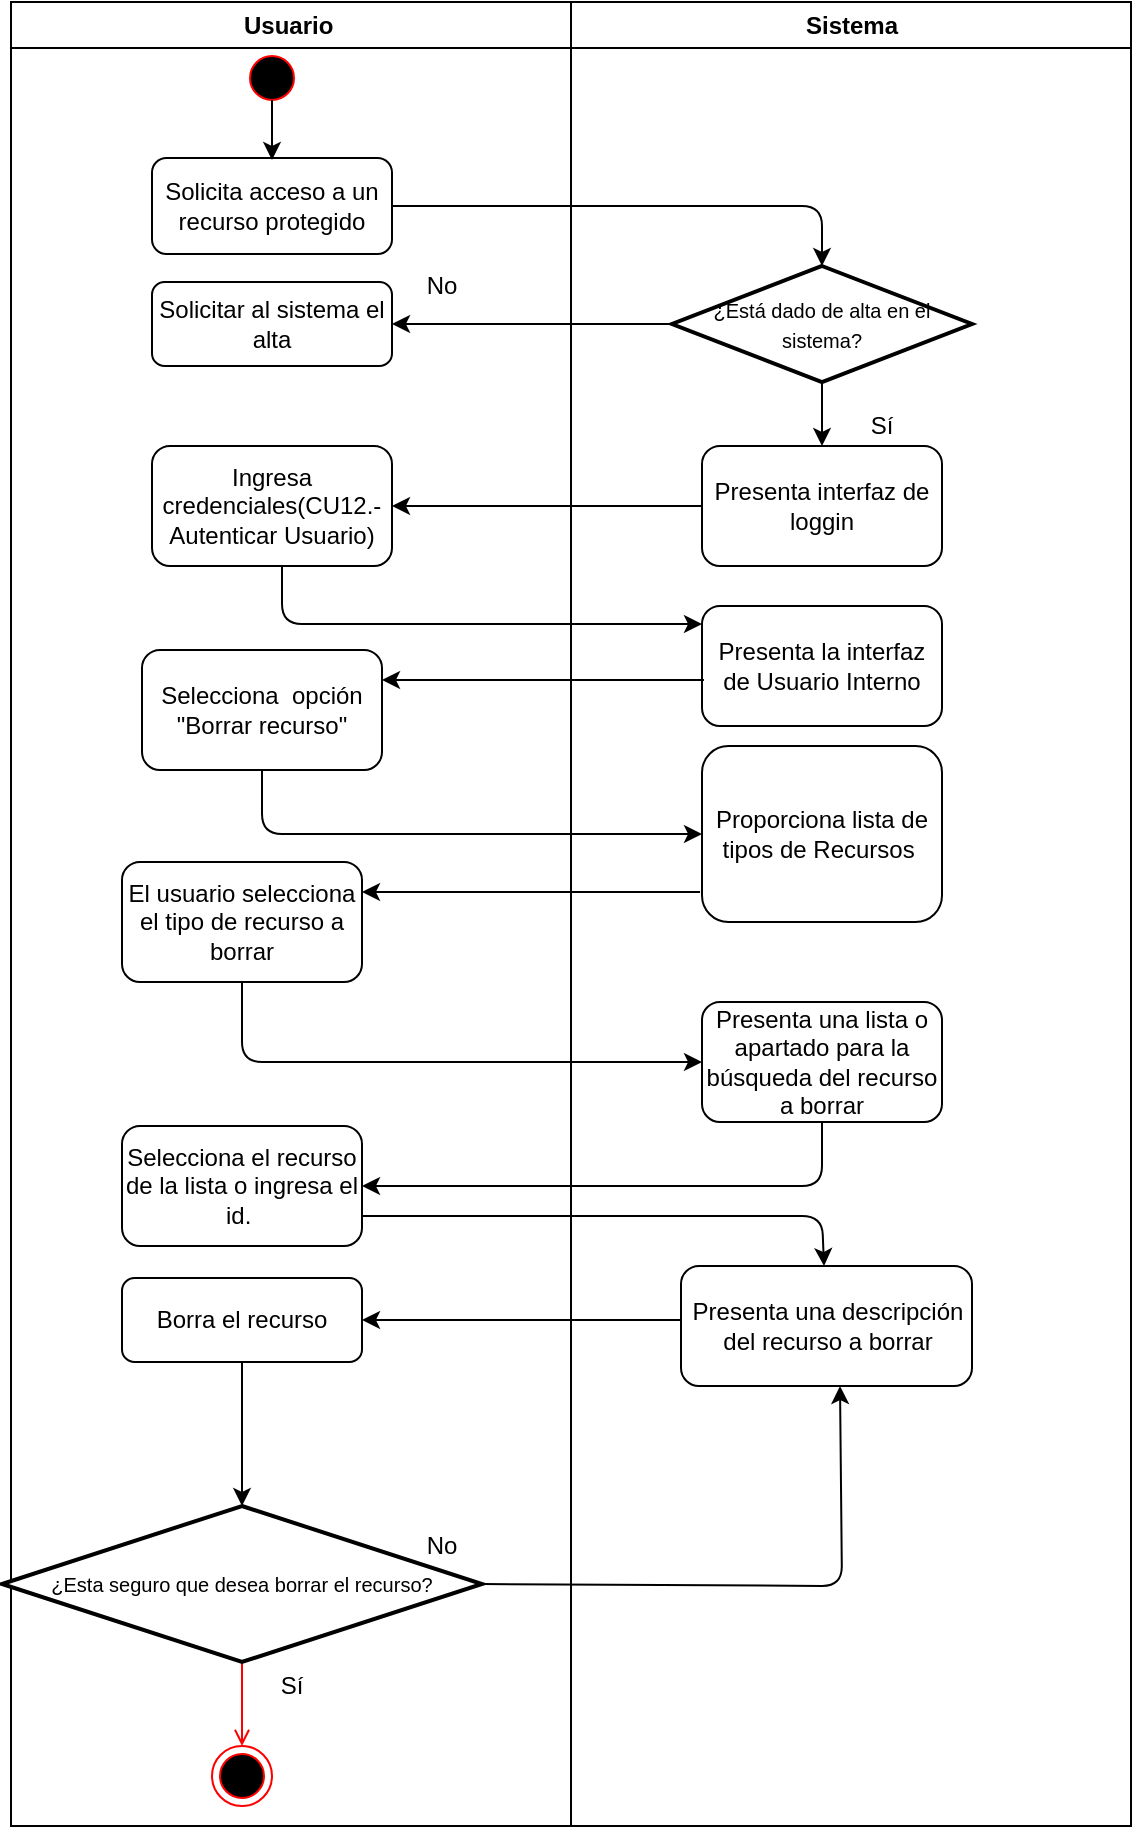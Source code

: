 <mxfile version="13.2.2" type="device"><diagram name="Page-1" id="e7e014a7-5840-1c2e-5031-d8a46d1fe8dd"><mxGraphModel dx="1422" dy="825" grid="1" gridSize="10" guides="1" tooltips="1" connect="1" arrows="1" fold="1" page="1" pageScale="1" pageWidth="1169" pageHeight="826" background="#ffffff" math="0" shadow="0"><root><mxCell id="0"/><mxCell id="1" parent="0"/><mxCell id="2" value="Usuario " style="swimlane;whiteSpace=wrap" parent="1" vertex="1"><mxGeometry x="164.5" y="128" width="280" height="912" as="geometry"><mxRectangle x="164.5" y="128" width="120" height="23" as="alternateBounds"/></mxGeometry></mxCell><mxCell id="13" value="" style="ellipse;shape=startState;fillColor=#000000;strokeColor=#ff0000;" parent="2" vertex="1"><mxGeometry x="115.5" y="23" width="30" height="30" as="geometry"/></mxCell><mxCell id="ngAgdN4DTbvRj9AKVFA4-47" value="Solicita acceso a un recurso protegido" style="rounded=1;whiteSpace=wrap;html=1;" parent="2" vertex="1"><mxGeometry x="70.5" y="78" width="120" height="48" as="geometry"/></mxCell><mxCell id="ngAgdN4DTbvRj9AKVFA4-52" value="Ingresa credenciales(CU12.- Autenticar Usuario)" style="rounded=1;whiteSpace=wrap;html=1;" parent="2" vertex="1"><mxGeometry x="70.5" y="222" width="120" height="60" as="geometry"/></mxCell><mxCell id="ngAgdN4DTbvRj9AKVFA4-56" value="Selecciona&amp;nbsp; opción &quot;Borrar recurso&quot;" style="rounded=1;whiteSpace=wrap;html=1;" parent="2" vertex="1"><mxGeometry x="65.5" y="324" width="120" height="60" as="geometry"/></mxCell><mxCell id="oktCRmWcCd5L_mqBPKce-39" value="" style="endArrow=classic;html=1;entryX=0.5;entryY=0;entryDx=0;entryDy=0;" edge="1" parent="2"><mxGeometry width="50" height="50" relative="1" as="geometry"><mxPoint x="130.5" y="49" as="sourcePoint"/><mxPoint x="130.5" y="79" as="targetPoint"/></mxGeometry></mxCell><mxCell id="oktCRmWcCd5L_mqBPKce-48" value="Solicitar al sistema el alta" style="rounded=1;whiteSpace=wrap;html=1;" vertex="1" parent="2"><mxGeometry x="70.5" y="140" width="120" height="42" as="geometry"/></mxCell><mxCell id="oktCRmWcCd5L_mqBPKce-49" value="No" style="text;html=1;strokeColor=none;fillColor=none;align=center;verticalAlign=middle;whiteSpace=wrap;rounded=0;" vertex="1" parent="2"><mxGeometry x="195.5" y="132" width="40" height="20" as="geometry"/></mxCell><mxCell id="ngAgdN4DTbvRj9AKVFA4-60" value="El usuario selecciona el tipo de recurso a borrar" style="rounded=1;whiteSpace=wrap;html=1;" parent="2" vertex="1"><mxGeometry x="55.5" y="430" width="120" height="60" as="geometry"/></mxCell><mxCell id="oktCRmWcCd5L_mqBPKce-53" value="Selecciona el recurso de la lista o ingresa el id.&amp;nbsp;" style="rounded=1;whiteSpace=wrap;html=1;" vertex="1" parent="2"><mxGeometry x="55.5" y="562" width="120" height="60" as="geometry"/></mxCell><mxCell id="38" value="" style="ellipse;shape=endState;fillColor=#000000;strokeColor=#ff0000" parent="2" vertex="1"><mxGeometry x="100.5" y="872" width="30" height="30" as="geometry"/></mxCell><mxCell id="39" value="" style="endArrow=open;strokeColor=#FF0000;endFill=1;rounded=0;exitX=0.5;exitY=1;exitDx=0;exitDy=0;exitPerimeter=0;" parent="2" target="38" edge="1" source="oktCRmWcCd5L_mqBPKce-62"><mxGeometry relative="1" as="geometry"><mxPoint x="115.5" y="842" as="sourcePoint"/></mxGeometry></mxCell><mxCell id="oktCRmWcCd5L_mqBPKce-61" value="Borra el recurso" style="rounded=1;whiteSpace=wrap;html=1;" vertex="1" parent="2"><mxGeometry x="55.5" y="638" width="120" height="42" as="geometry"/></mxCell><mxCell id="oktCRmWcCd5L_mqBPKce-62" value="&lt;font style=&quot;font-size: 10px&quot;&gt;¿Esta seguro que desea borrar el recurso?&lt;/font&gt;" style="strokeWidth=2;html=1;shape=mxgraph.flowchart.decision;whiteSpace=wrap;" vertex="1" parent="2"><mxGeometry x="-4.5" y="752" width="240" height="78" as="geometry"/></mxCell><mxCell id="oktCRmWcCd5L_mqBPKce-63" value="" style="endArrow=classic;html=1;exitX=0.5;exitY=1;exitDx=0;exitDy=0;" edge="1" parent="2" source="oktCRmWcCd5L_mqBPKce-61" target="oktCRmWcCd5L_mqBPKce-62"><mxGeometry width="50" height="50" relative="1" as="geometry"><mxPoint x="275.5" y="862" as="sourcePoint"/><mxPoint x="325.5" y="812" as="targetPoint"/></mxGeometry></mxCell><mxCell id="oktCRmWcCd5L_mqBPKce-64" value="Sí" style="text;html=1;strokeColor=none;fillColor=none;align=center;verticalAlign=middle;whiteSpace=wrap;rounded=0;" vertex="1" parent="2"><mxGeometry x="120" y="832" width="40" height="20" as="geometry"/></mxCell><mxCell id="oktCRmWcCd5L_mqBPKce-66" value="No" style="text;html=1;strokeColor=none;fillColor=none;align=center;verticalAlign=middle;whiteSpace=wrap;rounded=0;" vertex="1" parent="2"><mxGeometry x="195.5" y="762" width="40" height="20" as="geometry"/></mxCell><mxCell id="3" value="Sistema" style="swimlane;whiteSpace=wrap" parent="1" vertex="1"><mxGeometry x="444.5" y="128" width="280" height="912" as="geometry"/></mxCell><mxCell id="ngAgdN4DTbvRj9AKVFA4-50" value="Presenta interfaz de loggin" style="rounded=1;whiteSpace=wrap;html=1;" parent="3" vertex="1"><mxGeometry x="65.5" y="222" width="120" height="60" as="geometry"/></mxCell><mxCell id="ngAgdN4DTbvRj9AKVFA4-54" value="Presenta la interfaz de Usuario Interno" style="rounded=1;whiteSpace=wrap;html=1;" parent="3" vertex="1"><mxGeometry x="65.5" y="302" width="120" height="60" as="geometry"/></mxCell><mxCell id="ngAgdN4DTbvRj9AKVFA4-58" value="Proporciona lista de tipos de Recursos&amp;nbsp;" style="rounded=1;whiteSpace=wrap;html=1;" parent="3" vertex="1"><mxGeometry x="65.5" y="372" width="120" height="88" as="geometry"/></mxCell><mxCell id="oktCRmWcCd5L_mqBPKce-40" value="&lt;font style=&quot;font-size: 10px&quot;&gt;¿Está dado de alta en el sistema?&lt;/font&gt;" style="strokeWidth=2;html=1;shape=mxgraph.flowchart.decision;whiteSpace=wrap;" vertex="1" parent="3"><mxGeometry x="50.5" y="132" width="150" height="58" as="geometry"/></mxCell><mxCell id="oktCRmWcCd5L_mqBPKce-42" value="" style="endArrow=classic;html=1;exitX=0.5;exitY=1;exitDx=0;exitDy=0;exitPerimeter=0;" edge="1" parent="3" source="oktCRmWcCd5L_mqBPKce-40" target="ngAgdN4DTbvRj9AKVFA4-50"><mxGeometry width="50" height="50" relative="1" as="geometry"><mxPoint x="65.5" y="182" as="sourcePoint"/><mxPoint x="115.5" y="132" as="targetPoint"/></mxGeometry></mxCell><mxCell id="oktCRmWcCd5L_mqBPKce-43" value="Sí" style="text;html=1;strokeColor=none;fillColor=none;align=center;verticalAlign=middle;whiteSpace=wrap;rounded=0;" vertex="1" parent="3"><mxGeometry x="135.5" y="202" width="40" height="20" as="geometry"/></mxCell><mxCell id="oktCRmWcCd5L_mqBPKce-51" value="Presenta una lista o apartado para la búsqueda del recurso a borrar" style="rounded=1;whiteSpace=wrap;html=1;" vertex="1" parent="3"><mxGeometry x="65.5" y="500" width="120" height="60" as="geometry"/></mxCell><mxCell id="oktCRmWcCd5L_mqBPKce-58" value="Presenta una descripción del recurso a borrar" style="rounded=1;whiteSpace=wrap;html=1;" vertex="1" parent="3"><mxGeometry x="55" y="632" width="145.5" height="60" as="geometry"/></mxCell><mxCell id="ngAgdN4DTbvRj9AKVFA4-55" value="" style="endArrow=classic;html=1;entryX=0;entryY=0.15;entryDx=0;entryDy=0;entryPerimeter=0;" parent="1" target="ngAgdN4DTbvRj9AKVFA4-54" edge="1"><mxGeometry width="50" height="50" relative="1" as="geometry"><mxPoint x="300" y="410" as="sourcePoint"/><mxPoint x="500" y="453" as="targetPoint"/><Array as="points"><mxPoint x="300" y="439"/></Array></mxGeometry></mxCell><mxCell id="ngAgdN4DTbvRj9AKVFA4-57" value="" style="endArrow=classic;html=1;entryX=1;entryY=0.25;entryDx=0;entryDy=0;exitX=0.008;exitY=0.617;exitDx=0;exitDy=0;exitPerimeter=0;" parent="1" source="ngAgdN4DTbvRj9AKVFA4-54" target="ngAgdN4DTbvRj9AKVFA4-56" edge="1"><mxGeometry width="50" height="50" relative="1" as="geometry"><mxPoint x="520" y="400" as="sourcePoint"/><mxPoint x="660" y="410" as="targetPoint"/></mxGeometry></mxCell><mxCell id="ngAgdN4DTbvRj9AKVFA4-59" value="" style="endArrow=classic;html=1;exitX=0.5;exitY=1;exitDx=0;exitDy=0;" parent="1" source="ngAgdN4DTbvRj9AKVFA4-56" target="ngAgdN4DTbvRj9AKVFA4-58" edge="1"><mxGeometry width="50" height="50" relative="1" as="geometry"><mxPoint x="80" y="540" as="sourcePoint"/><mxPoint x="660" y="410" as="targetPoint"/><Array as="points"><mxPoint x="290" y="544"/></Array></mxGeometry></mxCell><mxCell id="ngAgdN4DTbvRj9AKVFA4-61" value="" style="endArrow=classic;html=1;exitX=-0.008;exitY=0.83;exitDx=0;exitDy=0;exitPerimeter=0;entryX=1;entryY=0.25;entryDx=0;entryDy=0;" parent="1" source="ngAgdN4DTbvRj9AKVFA4-58" target="ngAgdN4DTbvRj9AKVFA4-60" edge="1"><mxGeometry width="50" height="50" relative="1" as="geometry"><mxPoint x="610" y="460" as="sourcePoint"/><mxPoint x="340" y="570" as="targetPoint"/></mxGeometry></mxCell><mxCell id="oktCRmWcCd5L_mqBPKce-46" value="" style="endArrow=classic;html=1;exitX=1;exitY=0.5;exitDx=0;exitDy=0;" edge="1" parent="1" source="ngAgdN4DTbvRj9AKVFA4-47" target="oktCRmWcCd5L_mqBPKce-40"><mxGeometry width="50" height="50" relative="1" as="geometry"><mxPoint x="480" y="520" as="sourcePoint"/><mxPoint x="790" y="230" as="targetPoint"/><Array as="points"><mxPoint x="570" y="230"/></Array></mxGeometry></mxCell><mxCell id="oktCRmWcCd5L_mqBPKce-47" value="" style="endArrow=classic;html=1;exitX=0;exitY=0.5;exitDx=0;exitDy=0;exitPerimeter=0;entryX=1;entryY=0.5;entryDx=0;entryDy=0;" edge="1" parent="1" source="oktCRmWcCd5L_mqBPKce-40" target="oktCRmWcCd5L_mqBPKce-48"><mxGeometry width="50" height="50" relative="1" as="geometry"><mxPoint x="340" y="330" as="sourcePoint"/><mxPoint x="360" y="289" as="targetPoint"/></mxGeometry></mxCell><mxCell id="oktCRmWcCd5L_mqBPKce-50" value="" style="endArrow=classic;html=1;exitX=0;exitY=0.5;exitDx=0;exitDy=0;" edge="1" parent="1" source="ngAgdN4DTbvRj9AKVFA4-50" target="ngAgdN4DTbvRj9AKVFA4-52"><mxGeometry width="50" height="50" relative="1" as="geometry"><mxPoint x="370" y="420" as="sourcePoint"/><mxPoint x="420" y="370" as="targetPoint"/></mxGeometry></mxCell><mxCell id="oktCRmWcCd5L_mqBPKce-52" value="" style="endArrow=classic;html=1;" edge="1" parent="1" source="ngAgdN4DTbvRj9AKVFA4-60" target="oktCRmWcCd5L_mqBPKce-51"><mxGeometry width="50" height="50" relative="1" as="geometry"><mxPoint x="60" y="658" as="sourcePoint"/><mxPoint x="390" y="650" as="targetPoint"/><Array as="points"><mxPoint x="280" y="658"/></Array></mxGeometry></mxCell><mxCell id="oktCRmWcCd5L_mqBPKce-54" value="" style="endArrow=classic;html=1;entryX=1;entryY=0.5;entryDx=0;entryDy=0;" edge="1" parent="1" source="oktCRmWcCd5L_mqBPKce-51" target="oktCRmWcCd5L_mqBPKce-53"><mxGeometry width="50" height="50" relative="1" as="geometry"><mxPoint x="800" y="720" as="sourcePoint"/><mxPoint x="490" y="660" as="targetPoint"/><Array as="points"><mxPoint x="570" y="720"/></Array></mxGeometry></mxCell><mxCell id="oktCRmWcCd5L_mqBPKce-60" value="" style="endArrow=classic;html=1;exitX=1;exitY=0.75;exitDx=0;exitDy=0;" edge="1" parent="1" source="oktCRmWcCd5L_mqBPKce-53" target="oktCRmWcCd5L_mqBPKce-58"><mxGeometry width="50" height="50" relative="1" as="geometry"><mxPoint x="380" y="770" as="sourcePoint"/><mxPoint x="800" y="735" as="targetPoint"/><Array as="points"><mxPoint x="570" y="735"/></Array></mxGeometry></mxCell><mxCell id="oktCRmWcCd5L_mqBPKce-65" value="" style="endArrow=classic;html=1;exitX=1;exitY=0.5;exitDx=0;exitDy=0;exitPerimeter=0;" edge="1" parent="1" source="oktCRmWcCd5L_mqBPKce-62"><mxGeometry width="50" height="50" relative="1" as="geometry"><mxPoint x="490" y="930" as="sourcePoint"/><mxPoint x="579" y="820" as="targetPoint"/><Array as="points"><mxPoint x="580" y="920"/></Array></mxGeometry></mxCell><mxCell id="oktCRmWcCd5L_mqBPKce-67" value="" style="endArrow=classic;html=1;" edge="1" parent="1"><mxGeometry width="50" height="50" relative="1" as="geometry"><mxPoint x="500" y="787" as="sourcePoint"/><mxPoint x="340" y="787" as="targetPoint"/></mxGeometry></mxCell></root></mxGraphModel></diagram></mxfile>